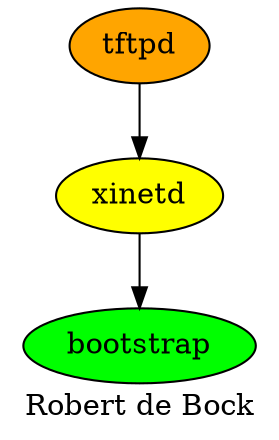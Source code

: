digraph PhiloDilemma {
  label = "Robert de Bock" ;
  overlap=false
  {
    bootstrap [fillcolor=green style=filled]
    xinetd [fillcolor=yellow style=filled]
    tftpd [fillcolor=orange style=filled]
  }
  xinetd -> bootstrap
  tftpd -> xinetd 
}
